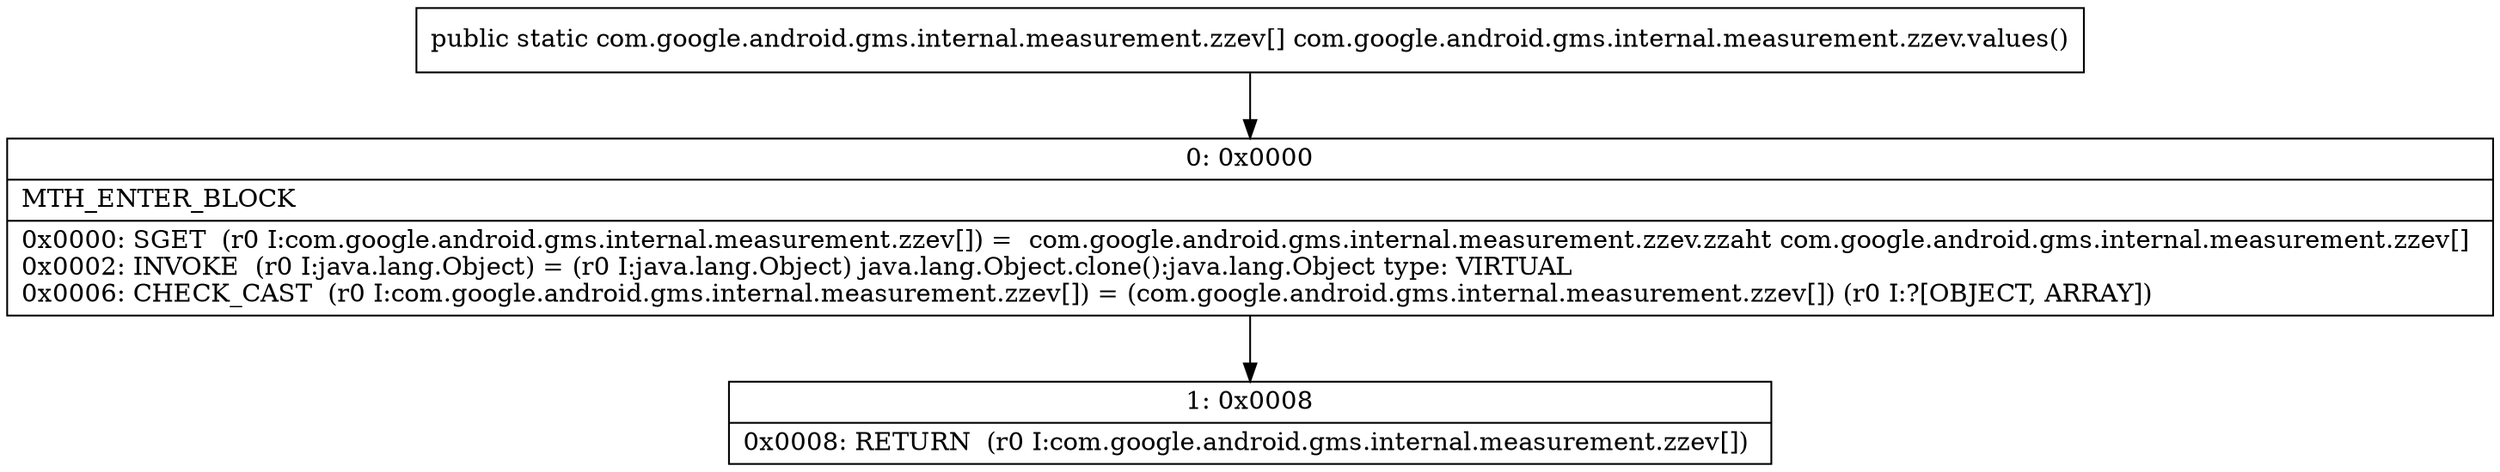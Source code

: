 digraph "CFG forcom.google.android.gms.internal.measurement.zzev.values()[Lcom\/google\/android\/gms\/internal\/measurement\/zzev;" {
Node_0 [shape=record,label="{0\:\ 0x0000|MTH_ENTER_BLOCK\l|0x0000: SGET  (r0 I:com.google.android.gms.internal.measurement.zzev[]) =  com.google.android.gms.internal.measurement.zzev.zzaht com.google.android.gms.internal.measurement.zzev[] \l0x0002: INVOKE  (r0 I:java.lang.Object) = (r0 I:java.lang.Object) java.lang.Object.clone():java.lang.Object type: VIRTUAL \l0x0006: CHECK_CAST  (r0 I:com.google.android.gms.internal.measurement.zzev[]) = (com.google.android.gms.internal.measurement.zzev[]) (r0 I:?[OBJECT, ARRAY]) \l}"];
Node_1 [shape=record,label="{1\:\ 0x0008|0x0008: RETURN  (r0 I:com.google.android.gms.internal.measurement.zzev[]) \l}"];
MethodNode[shape=record,label="{public static com.google.android.gms.internal.measurement.zzev[] com.google.android.gms.internal.measurement.zzev.values() }"];
MethodNode -> Node_0;
Node_0 -> Node_1;
}

